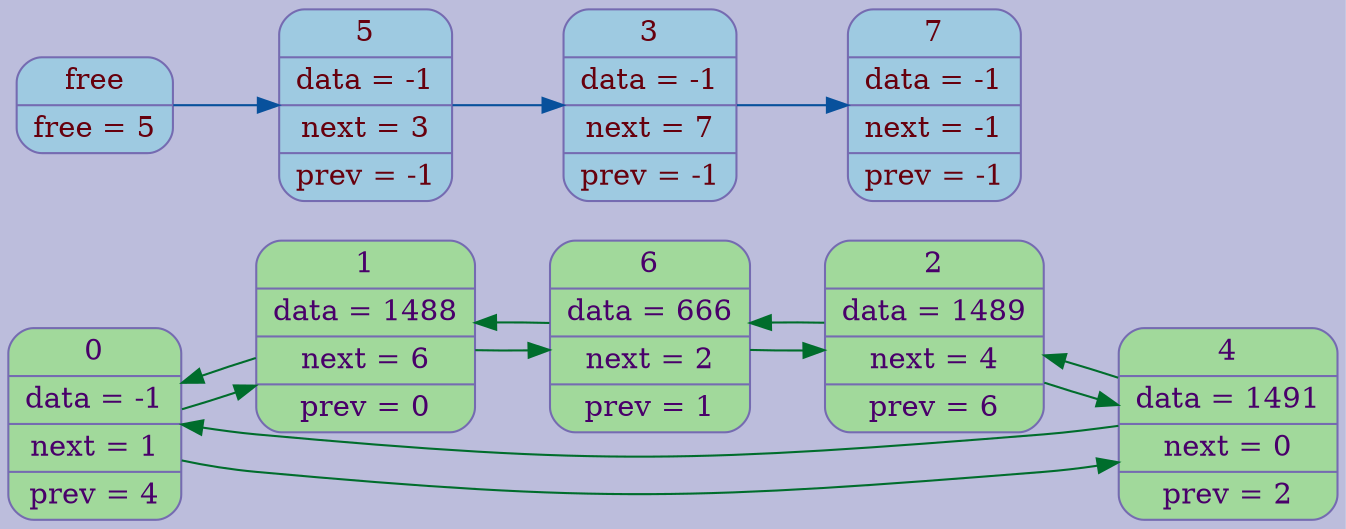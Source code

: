 digraph G{
rankdir=LR;
bgcolor="#bcbddc";
node[style=filled, color="#756bb1", fillcolor="#a1d99b", fontcolor="#49006a", fontsize=14];
elem0[shape="Mrecord", label="0 | data = -1 | next = 1 | prev = 4"];
elem1[shape="Mrecord", label="1 | data = 1488 | next = 6 | prev = 0"];
elem6[shape="Mrecord", label="6 | data = 666 | next = 2 | prev = 1"];
elem2[shape="Mrecord", label="2 | data = 1489 | next = 4 | prev = 6"];
elem4[shape="Mrecord", label="4 | data = 1491 | next = 0 | prev = 2"];
edge[color="#006d2c",fontsize=12, penwidth=1];
elem0->elem1->elem6->elem2->elem4->elem0;
edge[color="#006d2c",fontsize=12, penwidth=1];
elem0->elem4->elem2->elem6->elem1->elem0;
node[style=filled, color="#756bb1", fillcolor="#9ecae1", fontcolor="#67000d"fontsize=14];
free[shape="Mrecord", label="free | free = 5"];
free_elem5[shape="Mrecord", label="5 | data = -1 | next = 3 | prev = -1"];
free_elem3[shape="Mrecord", label="3 | data = -1 | next = 7 | prev = -1"];
free_elem7[shape="Mrecord", label="7 | data = -1 | next = -1 | prev = -1"];
edge[color="#08519c",fontsize=12, penwidth=1];
free->free_elem5->free_elem3->free_elem7;
}
